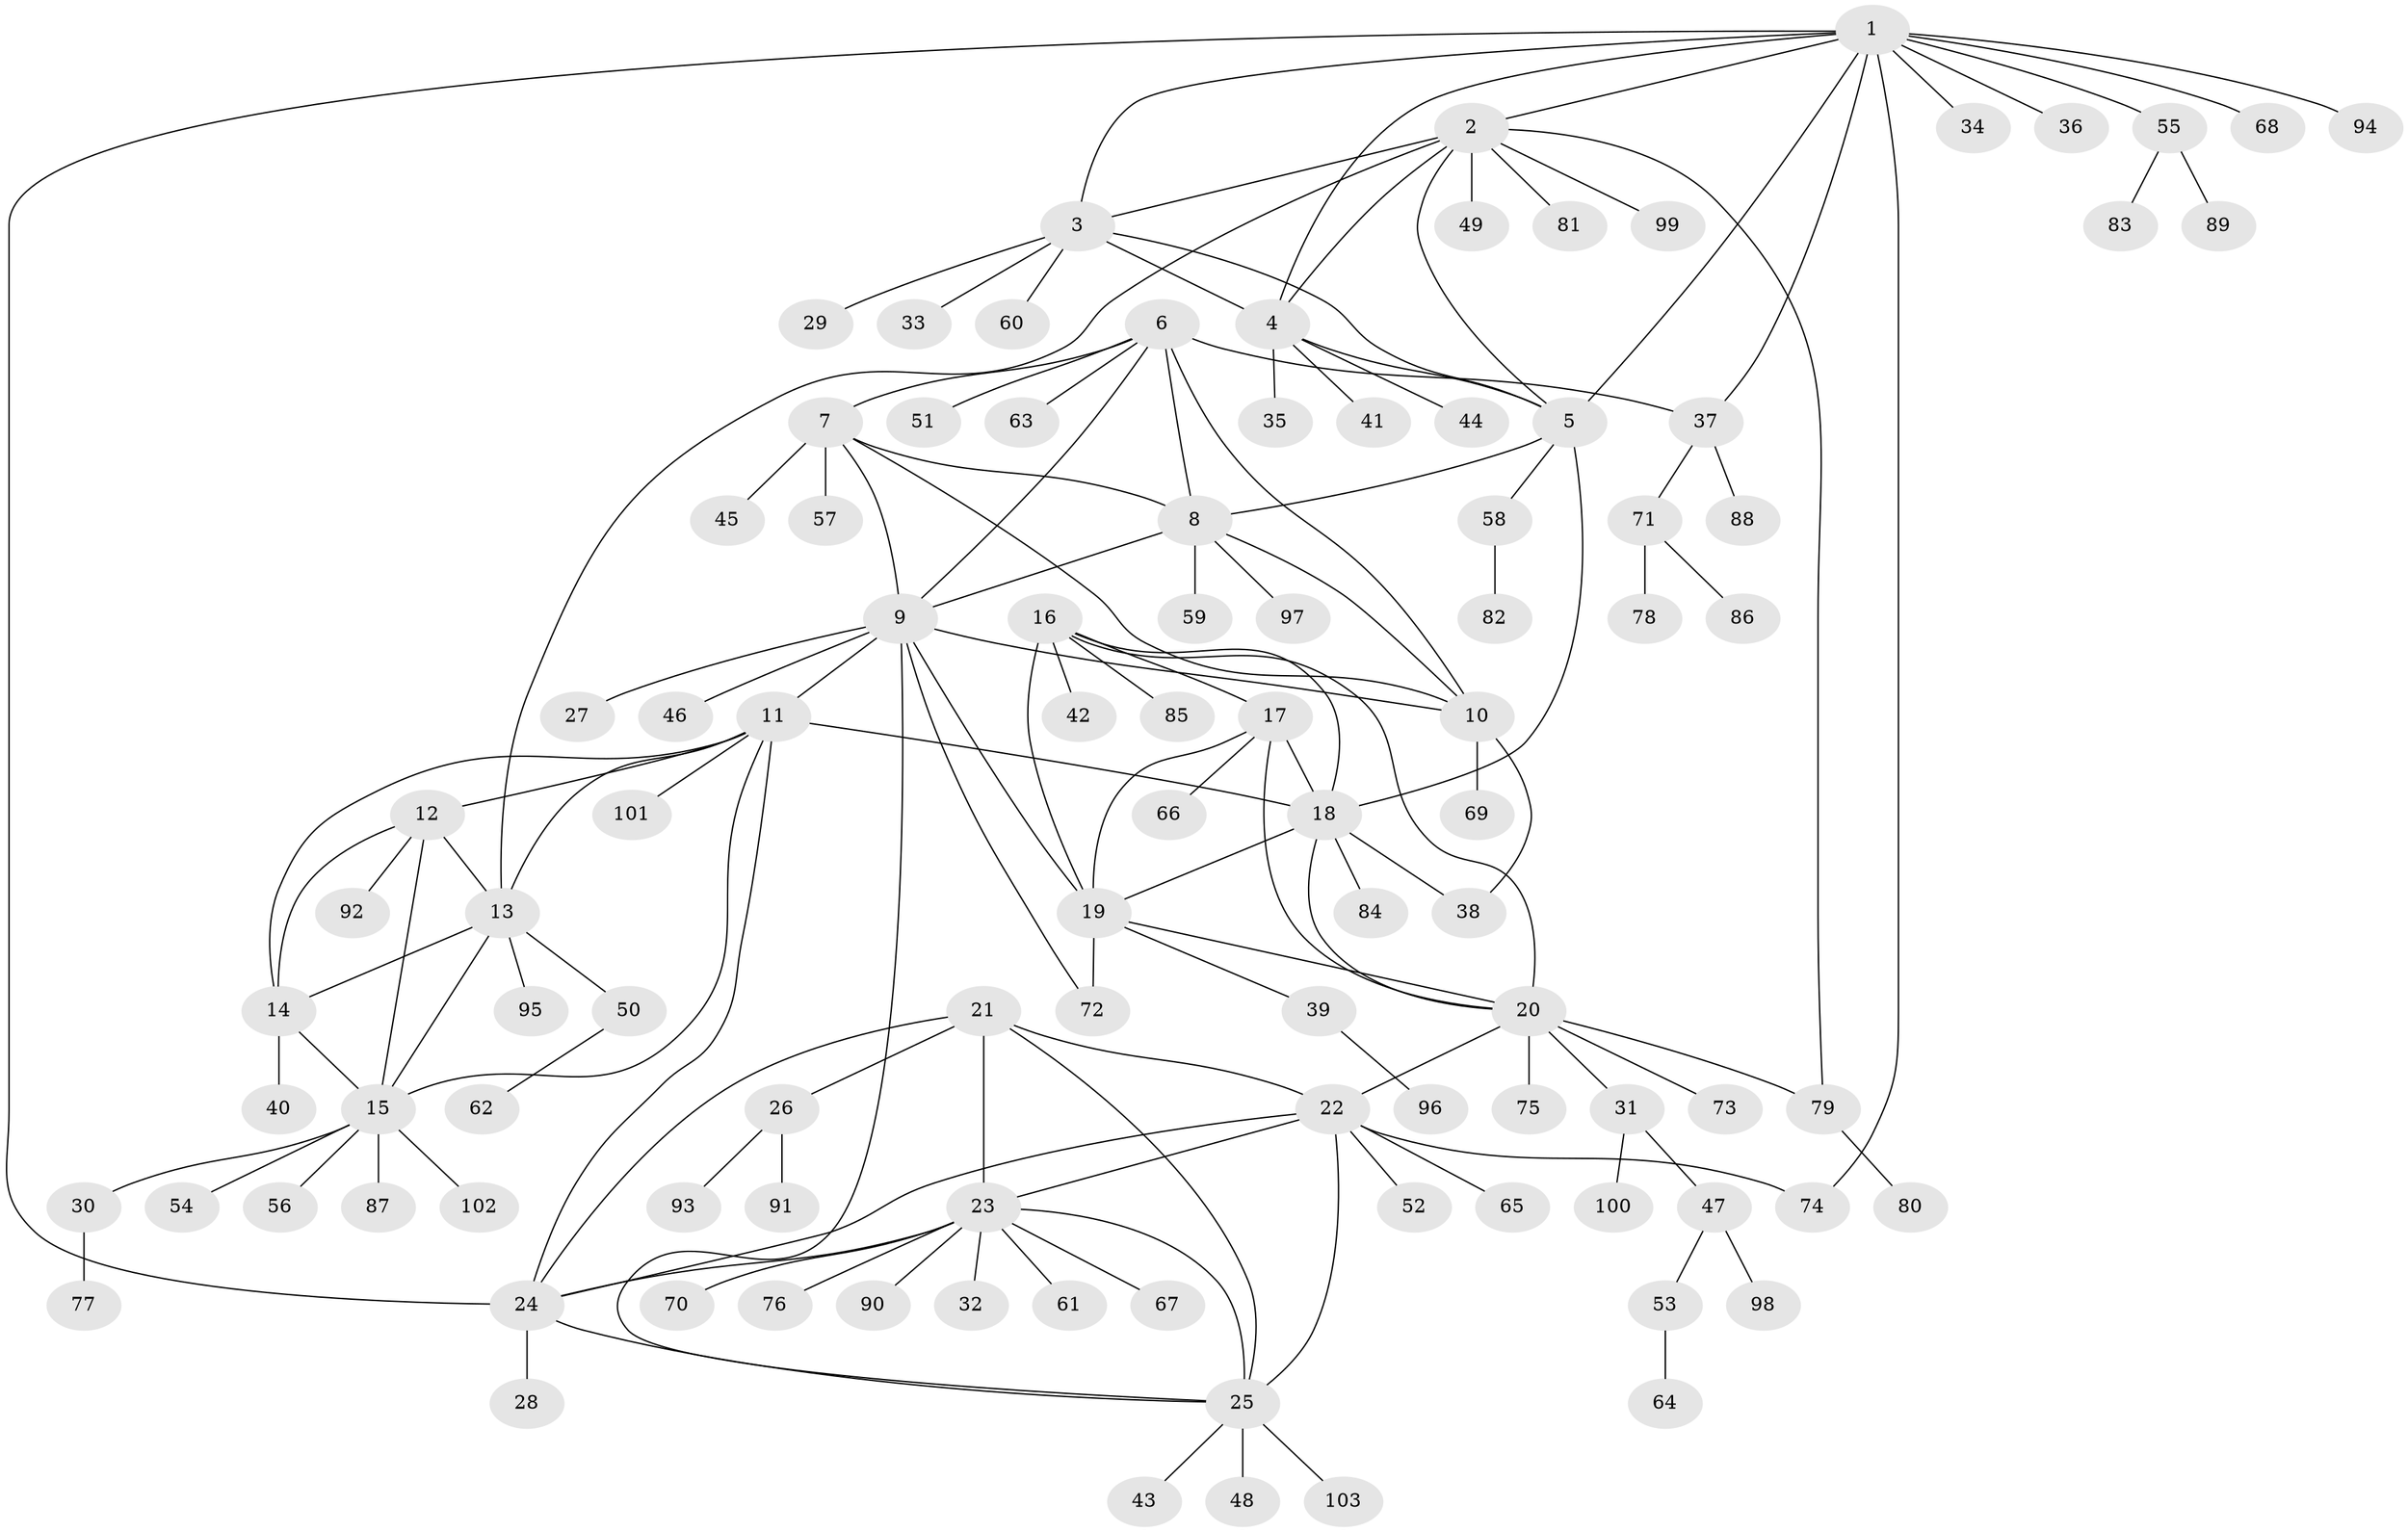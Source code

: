 // coarse degree distribution, {11: 0.0379746835443038, 10: 0.012658227848101266, 6: 0.0759493670886076, 7: 0.06329113924050633, 4: 0.02531645569620253, 8: 0.012658227848101266, 2: 0.08860759493670886, 1: 0.6582278481012658, 3: 0.02531645569620253}
// Generated by graph-tools (version 1.1) at 2025/24/03/03/25 07:24:14]
// undirected, 103 vertices, 143 edges
graph export_dot {
graph [start="1"]
  node [color=gray90,style=filled];
  1;
  2;
  3;
  4;
  5;
  6;
  7;
  8;
  9;
  10;
  11;
  12;
  13;
  14;
  15;
  16;
  17;
  18;
  19;
  20;
  21;
  22;
  23;
  24;
  25;
  26;
  27;
  28;
  29;
  30;
  31;
  32;
  33;
  34;
  35;
  36;
  37;
  38;
  39;
  40;
  41;
  42;
  43;
  44;
  45;
  46;
  47;
  48;
  49;
  50;
  51;
  52;
  53;
  54;
  55;
  56;
  57;
  58;
  59;
  60;
  61;
  62;
  63;
  64;
  65;
  66;
  67;
  68;
  69;
  70;
  71;
  72;
  73;
  74;
  75;
  76;
  77;
  78;
  79;
  80;
  81;
  82;
  83;
  84;
  85;
  86;
  87;
  88;
  89;
  90;
  91;
  92;
  93;
  94;
  95;
  96;
  97;
  98;
  99;
  100;
  101;
  102;
  103;
  1 -- 2;
  1 -- 3;
  1 -- 4;
  1 -- 5;
  1 -- 24;
  1 -- 34;
  1 -- 36;
  1 -- 37;
  1 -- 55;
  1 -- 68;
  1 -- 74;
  1 -- 94;
  2 -- 3;
  2 -- 4;
  2 -- 5;
  2 -- 13;
  2 -- 49;
  2 -- 79;
  2 -- 81;
  2 -- 99;
  3 -- 4;
  3 -- 5;
  3 -- 29;
  3 -- 33;
  3 -- 60;
  4 -- 5;
  4 -- 35;
  4 -- 41;
  4 -- 44;
  5 -- 8;
  5 -- 18;
  5 -- 58;
  6 -- 7;
  6 -- 8;
  6 -- 9;
  6 -- 10;
  6 -- 37;
  6 -- 51;
  6 -- 63;
  7 -- 8;
  7 -- 9;
  7 -- 10;
  7 -- 45;
  7 -- 57;
  8 -- 9;
  8 -- 10;
  8 -- 59;
  8 -- 97;
  9 -- 10;
  9 -- 11;
  9 -- 19;
  9 -- 25;
  9 -- 27;
  9 -- 46;
  9 -- 72;
  10 -- 38;
  10 -- 69;
  11 -- 12;
  11 -- 13;
  11 -- 14;
  11 -- 15;
  11 -- 18;
  11 -- 24;
  11 -- 101;
  12 -- 13;
  12 -- 14;
  12 -- 15;
  12 -- 92;
  13 -- 14;
  13 -- 15;
  13 -- 50;
  13 -- 95;
  14 -- 15;
  14 -- 40;
  15 -- 30;
  15 -- 54;
  15 -- 56;
  15 -- 87;
  15 -- 102;
  16 -- 17;
  16 -- 18;
  16 -- 19;
  16 -- 20;
  16 -- 42;
  16 -- 85;
  17 -- 18;
  17 -- 19;
  17 -- 20;
  17 -- 66;
  18 -- 19;
  18 -- 20;
  18 -- 38;
  18 -- 84;
  19 -- 20;
  19 -- 39;
  19 -- 72;
  20 -- 22;
  20 -- 31;
  20 -- 73;
  20 -- 75;
  20 -- 79;
  21 -- 22;
  21 -- 23;
  21 -- 24;
  21 -- 25;
  21 -- 26;
  22 -- 23;
  22 -- 24;
  22 -- 25;
  22 -- 52;
  22 -- 65;
  22 -- 74;
  23 -- 24;
  23 -- 25;
  23 -- 32;
  23 -- 61;
  23 -- 67;
  23 -- 70;
  23 -- 76;
  23 -- 90;
  24 -- 25;
  24 -- 28;
  25 -- 43;
  25 -- 48;
  25 -- 103;
  26 -- 91;
  26 -- 93;
  30 -- 77;
  31 -- 47;
  31 -- 100;
  37 -- 71;
  37 -- 88;
  39 -- 96;
  47 -- 53;
  47 -- 98;
  50 -- 62;
  53 -- 64;
  55 -- 83;
  55 -- 89;
  58 -- 82;
  71 -- 78;
  71 -- 86;
  79 -- 80;
}
